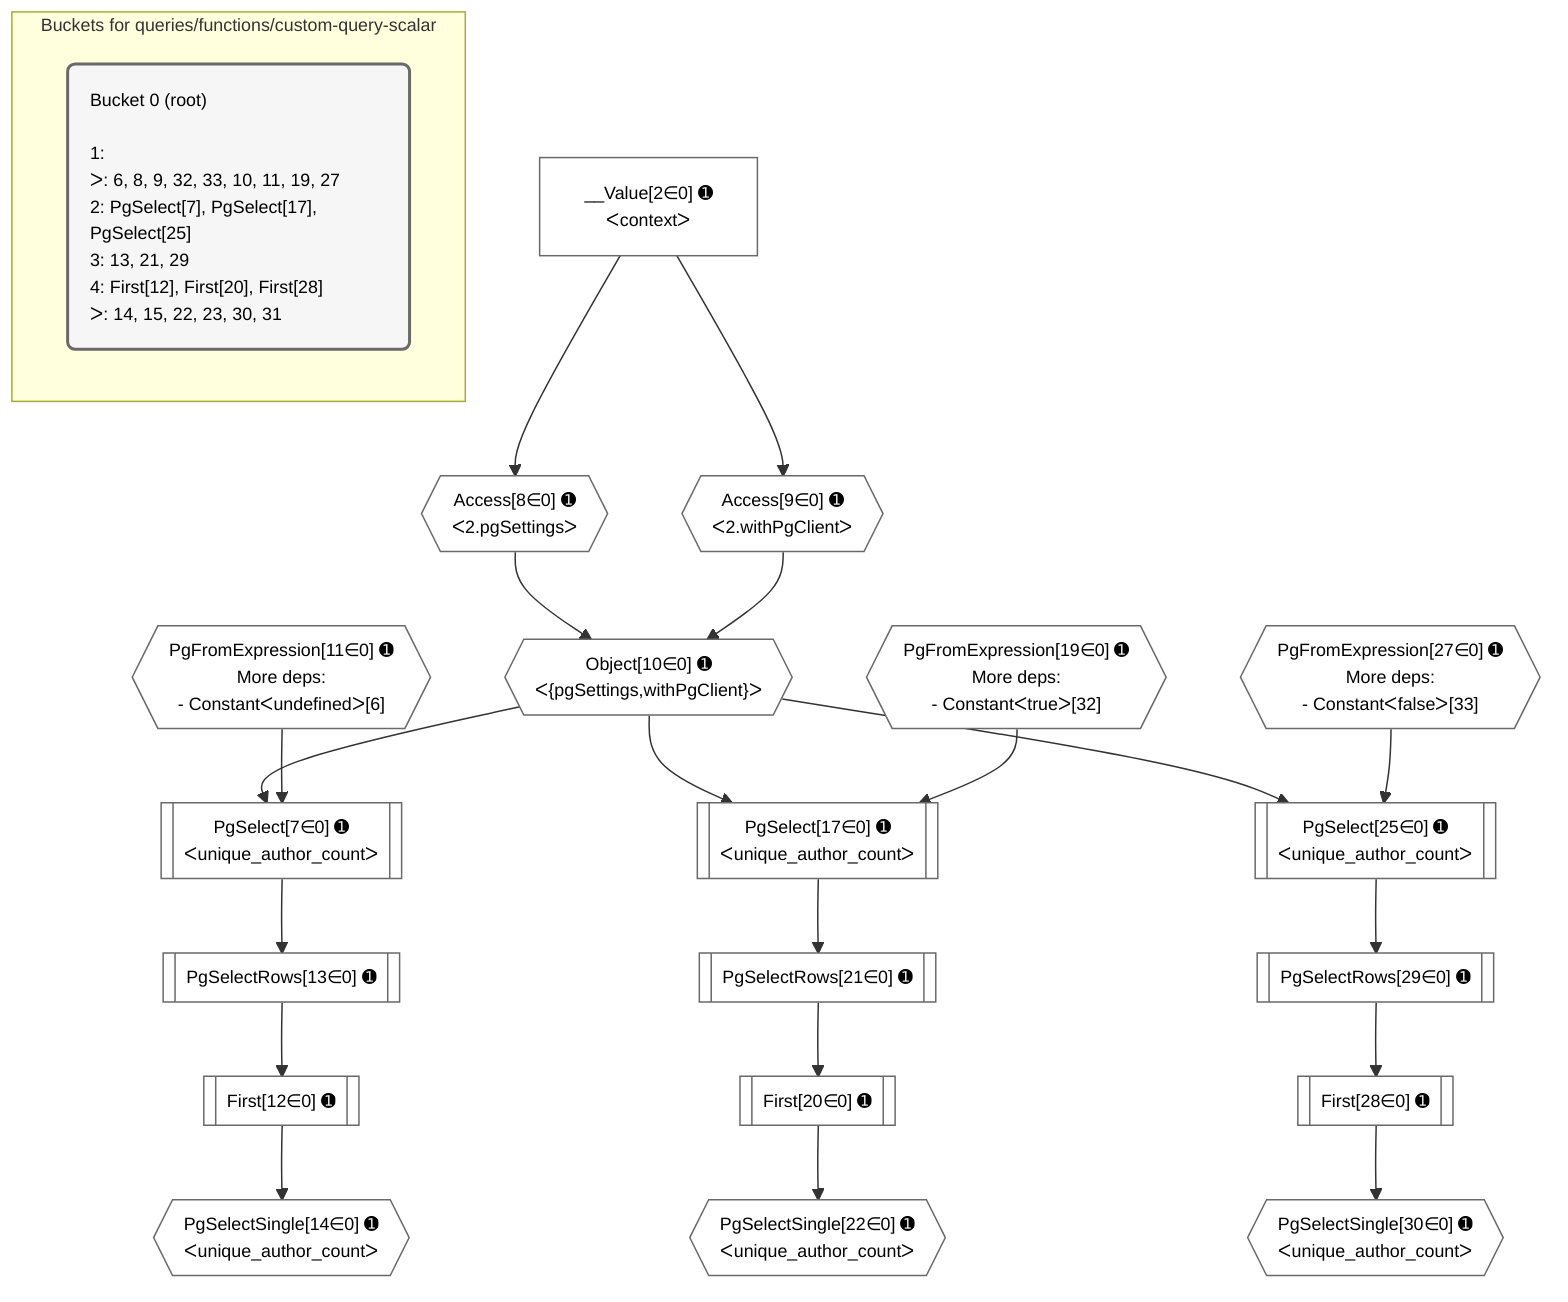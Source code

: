 %%{init: {'themeVariables': { 'fontSize': '12px'}}}%%
graph TD
    classDef path fill:#eee,stroke:#000,color:#000
    classDef plan fill:#fff,stroke-width:1px,color:#000
    classDef itemplan fill:#fff,stroke-width:2px,color:#000
    classDef unbatchedplan fill:#dff,stroke-width:1px,color:#000
    classDef sideeffectplan fill:#fcc,stroke-width:2px,color:#000
    classDef bucket fill:#f6f6f6,color:#000,stroke-width:2px,text-align:left

    subgraph "Buckets for queries/functions/custom-query-scalar"
    Bucket0("Bucket 0 (root)<br /><br />1: <br />ᐳ: 6, 8, 9, 32, 33, 10, 11, 19, 27<br />2: PgSelect[7], PgSelect[17], PgSelect[25]<br />3: 13, 21, 29<br />4: First[12], First[20], First[28]<br />ᐳ: 14, 15, 22, 23, 30, 31"):::bucket
    end

    %% plan dependencies
    PgSelect7[["PgSelect[7∈0] ➊<br />ᐸunique_author_countᐳ"]]:::plan
    Object10{{"Object[10∈0] ➊<br />ᐸ{pgSettings,withPgClient}ᐳ"}}:::plan
    PgFromExpression11{{"PgFromExpression[11∈0] ➊<br />More deps:<br />- Constantᐸundefinedᐳ[6]"}}:::plan
    Object10 & PgFromExpression11 --> PgSelect7
    Access8{{"Access[8∈0] ➊<br />ᐸ2.pgSettingsᐳ"}}:::plan
    Access9{{"Access[9∈0] ➊<br />ᐸ2.withPgClientᐳ"}}:::plan
    Access8 & Access9 --> Object10
    PgSelect17[["PgSelect[17∈0] ➊<br />ᐸunique_author_countᐳ"]]:::plan
    PgFromExpression19{{"PgFromExpression[19∈0] ➊<br />More deps:<br />- Constantᐸtrueᐳ[32]"}}:::plan
    Object10 & PgFromExpression19 --> PgSelect17
    PgSelect25[["PgSelect[25∈0] ➊<br />ᐸunique_author_countᐳ"]]:::plan
    PgFromExpression27{{"PgFromExpression[27∈0] ➊<br />More deps:<br />- Constantᐸfalseᐳ[33]"}}:::plan
    Object10 & PgFromExpression27 --> PgSelect25
    __Value2["__Value[2∈0] ➊<br />ᐸcontextᐳ"]:::plan
    __Value2 --> Access8
    __Value2 --> Access9
    First12[["First[12∈0] ➊"]]:::plan
    PgSelectRows13[["PgSelectRows[13∈0] ➊"]]:::plan
    PgSelectRows13 --> First12
    PgSelect7 --> PgSelectRows13
    PgSelectSingle14{{"PgSelectSingle[14∈0] ➊<br />ᐸunique_author_countᐳ"}}:::plan
    First12 --> PgSelectSingle14
    First20[["First[20∈0] ➊"]]:::plan
    PgSelectRows21[["PgSelectRows[21∈0] ➊"]]:::plan
    PgSelectRows21 --> First20
    PgSelect17 --> PgSelectRows21
    PgSelectSingle22{{"PgSelectSingle[22∈0] ➊<br />ᐸunique_author_countᐳ"}}:::plan
    First20 --> PgSelectSingle22
    First28[["First[28∈0] ➊"]]:::plan
    PgSelectRows29[["PgSelectRows[29∈0] ➊"]]:::plan
    PgSelectRows29 --> First28
    PgSelect25 --> PgSelectRows29
    PgSelectSingle30{{"PgSelectSingle[30∈0] ➊<br />ᐸunique_author_countᐳ"}}:::plan
    First28 --> PgSelectSingle30

    %% define steps
    classDef bucket0 stroke:#696969
    class Bucket0,__Value2,PgSelect7,Access8,Access9,Object10,PgFromExpression11,First12,PgSelectRows13,PgSelectSingle14,PgSelect17,PgFromExpression19,First20,PgSelectRows21,PgSelectSingle22,PgSelect25,PgFromExpression27,First28,PgSelectRows29,PgSelectSingle30 bucket0